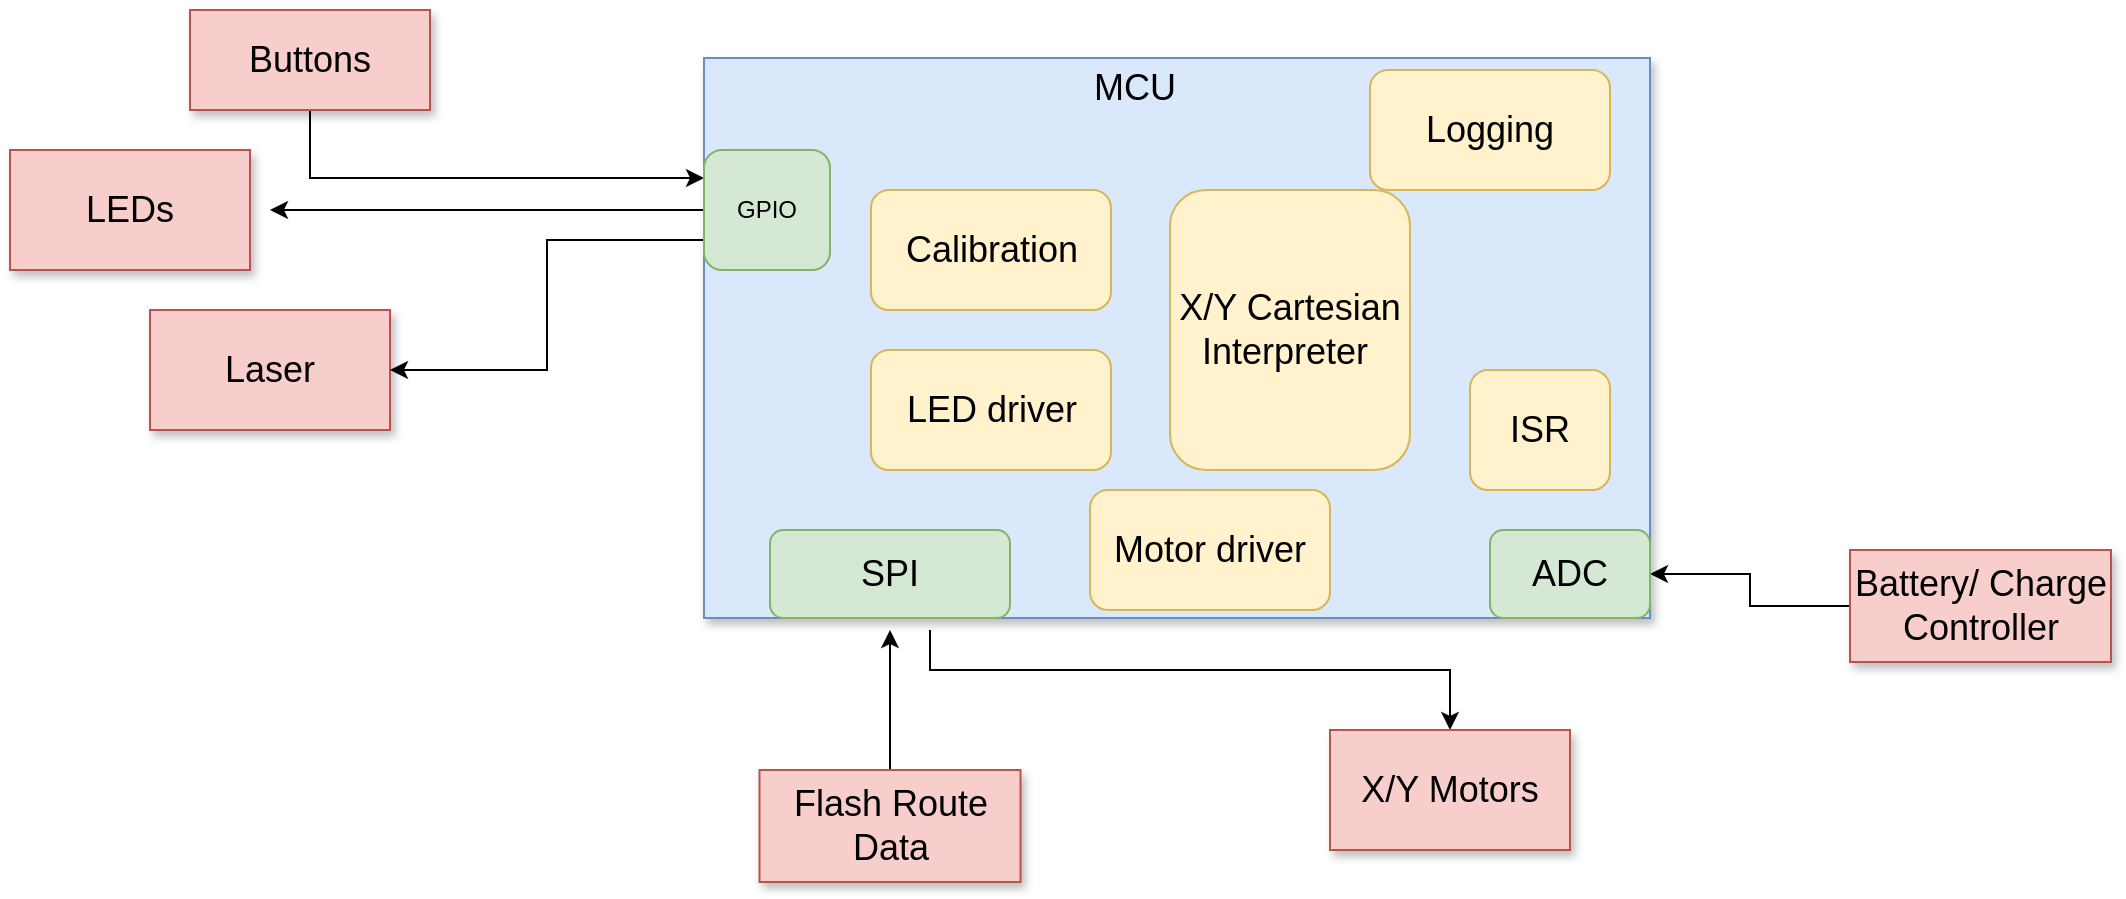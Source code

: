 <mxfile version="17.2.4" type="github">
  <diagram name="Page-1" id="90a13364-a465-7bf4-72fc-28e22215d7a0">
    <mxGraphModel dx="1420" dy="1264" grid="1" gridSize="10" guides="1" tooltips="1" connect="1" arrows="1" fold="1" page="1" pageScale="1.5" pageWidth="1169" pageHeight="826" background="none" math="0" shadow="0">
      <root>
        <mxCell id="0" style=";html=1;" />
        <mxCell id="1" style=";html=1;" parent="0" />
        <mxCell id="kj1jv1ur1D2rAsrjyDlE-23" style="edgeStyle=orthogonalEdgeStyle;rounded=0;orthogonalLoop=1;jettySize=auto;html=1;entryX=0.5;entryY=0;entryDx=0;entryDy=0;fontSize=18;strokeColor=default;" edge="1" parent="1" target="3a17f1ce550125da-5">
          <mxGeometry relative="1" as="geometry">
            <mxPoint x="900" y="740" as="sourcePoint" />
            <Array as="points">
              <mxPoint x="900" y="760" />
              <mxPoint x="1160" y="760" />
            </Array>
          </mxGeometry>
        </mxCell>
        <mxCell id="3a17f1ce550125da-2" value="" style="whiteSpace=wrap;html=1;shadow=1;fontSize=18;fillColor=#dae8fc;strokeColor=#6c8ebf;" parent="1" vertex="1">
          <mxGeometry x="787" y="454" width="473" height="280" as="geometry" />
        </mxCell>
        <mxCell id="3a17f1ce550125da-4" value="Laser" style="whiteSpace=wrap;html=1;shadow=1;fontSize=18;fillColor=#f8cecc;strokeColor=#b85450;" parent="1" vertex="1">
          <mxGeometry x="510" y="580" width="120" height="60" as="geometry" />
        </mxCell>
        <mxCell id="3a17f1ce550125da-5" value="X/Y Motors" style="whiteSpace=wrap;html=1;shadow=1;fontSize=18;fillColor=#f8cecc;strokeColor=#b85450;" parent="1" vertex="1">
          <mxGeometry x="1100" y="790" width="120" height="60" as="geometry" />
        </mxCell>
        <mxCell id="3a17f1ce550125da-6" value="LEDs" style="whiteSpace=wrap;html=1;shadow=1;fontSize=18;fillColor=#f8cecc;strokeColor=#b85450;" parent="1" vertex="1">
          <mxGeometry x="440" y="500" width="120" height="60" as="geometry" />
        </mxCell>
        <mxCell id="3a17f1ce550125da-20" style="edgeStyle=elbowEdgeStyle;rounded=0;html=1;startArrow=none;startFill=0;jettySize=auto;orthogonalLoop=1;fontSize=18;elbow=vertical;strokeColor=default;" parent="1" source="t3vODOe9pIlOg7hjB-0y-4" target="3a17f1ce550125da-2" edge="1">
          <mxGeometry relative="1" as="geometry">
            <Array as="points">
              <mxPoint x="757" y="514" />
            </Array>
            <mxPoint x="650" y="510" as="sourcePoint" />
          </mxGeometry>
        </mxCell>
        <mxCell id="kj1jv1ur1D2rAsrjyDlE-29" style="edgeStyle=orthogonalEdgeStyle;rounded=0;orthogonalLoop=1;jettySize=auto;html=1;exitX=0;exitY=0.5;exitDx=0;exitDy=0;entryX=1;entryY=0.5;entryDx=0;entryDy=0;fontSize=18;strokeColor=default;" edge="1" parent="1" source="3a17f1ce550125da-10" target="kj1jv1ur1D2rAsrjyDlE-27">
          <mxGeometry relative="1" as="geometry" />
        </mxCell>
        <mxCell id="3a17f1ce550125da-10" value="Battery/ Charge Controller" style="whiteSpace=wrap;html=1;shadow=1;fontSize=18;fillColor=#f8cecc;strokeColor=#b85450;" parent="1" vertex="1">
          <mxGeometry x="1360" y="700" width="130.5" height="56" as="geometry" />
        </mxCell>
        <mxCell id="kj1jv1ur1D2rAsrjyDlE-8" style="edgeStyle=orthogonalEdgeStyle;rounded=0;orthogonalLoop=1;jettySize=auto;html=1;exitX=0.5;exitY=0;exitDx=0;exitDy=0;fontSize=18;" edge="1" parent="1" source="t3vODOe9pIlOg7hjB-0y-11">
          <mxGeometry relative="1" as="geometry">
            <mxPoint x="880" y="740" as="targetPoint" />
          </mxGeometry>
        </mxCell>
        <mxCell id="t3vODOe9pIlOg7hjB-0y-11" value="Flash Route Data" style="whiteSpace=wrap;html=1;shadow=1;fontSize=18;fillColor=#f8cecc;strokeColor=#b85450;" parent="1" vertex="1">
          <mxGeometry x="814.75" y="810" width="130.5" height="56" as="geometry" />
        </mxCell>
        <mxCell id="t3vODOe9pIlOg7hjB-0y-4" value="Buttons" style="whiteSpace=wrap;html=1;shadow=1;fontSize=18;fillColor=#f8cecc;strokeColor=#b85450;" parent="1" vertex="1">
          <mxGeometry x="530" y="430" width="120" height="50" as="geometry" />
        </mxCell>
        <mxCell id="kj1jv1ur1D2rAsrjyDlE-24" style="edgeStyle=orthogonalEdgeStyle;rounded=0;orthogonalLoop=1;jettySize=auto;html=1;exitX=0;exitY=0.5;exitDx=0;exitDy=0;fontSize=18;strokeColor=default;" edge="1" parent="1" source="kj1jv1ur1D2rAsrjyDlE-2">
          <mxGeometry relative="1" as="geometry">
            <mxPoint x="570" y="530" as="targetPoint" />
          </mxGeometry>
        </mxCell>
        <mxCell id="kj1jv1ur1D2rAsrjyDlE-26" style="edgeStyle=orthogonalEdgeStyle;rounded=0;orthogonalLoop=1;jettySize=auto;html=1;exitX=0;exitY=0.75;exitDx=0;exitDy=0;entryX=1;entryY=0.5;entryDx=0;entryDy=0;fontSize=18;strokeColor=default;" edge="1" parent="1" source="kj1jv1ur1D2rAsrjyDlE-2" target="3a17f1ce550125da-4">
          <mxGeometry relative="1" as="geometry" />
        </mxCell>
        <mxCell id="kj1jv1ur1D2rAsrjyDlE-2" value="GPIO" style="rounded=1;whiteSpace=wrap;html=1;fillColor=#d5e8d4;strokeColor=#82b366;" vertex="1" parent="1">
          <mxGeometry x="787" y="500" width="63" height="60" as="geometry" />
        </mxCell>
        <mxCell id="kj1jv1ur1D2rAsrjyDlE-3" value="MCU" style="text;html=1;strokeColor=none;fillColor=none;align=center;verticalAlign=middle;whiteSpace=wrap;rounded=0;fontSize=18;" vertex="1" parent="1">
          <mxGeometry x="930" y="454" width="144.75" height="30" as="geometry" />
        </mxCell>
        <mxCell id="kj1jv1ur1D2rAsrjyDlE-7" value="SPI" style="rounded=1;whiteSpace=wrap;html=1;fontSize=18;fillColor=#d5e8d4;strokeColor=#82b366;" vertex="1" parent="1">
          <mxGeometry x="820" y="690" width="120" height="44" as="geometry" />
        </mxCell>
        <mxCell id="kj1jv1ur1D2rAsrjyDlE-17" value="Calibration" style="rounded=1;whiteSpace=wrap;html=1;fontSize=18;fillColor=#fff2cc;strokeColor=#d6b656;" vertex="1" parent="1">
          <mxGeometry x="870.5" y="520" width="120" height="60" as="geometry" />
        </mxCell>
        <mxCell id="kj1jv1ur1D2rAsrjyDlE-18" value="LED driver" style="rounded=1;whiteSpace=wrap;html=1;fontSize=18;fillColor=#fff2cc;strokeColor=#d6b656;" vertex="1" parent="1">
          <mxGeometry x="870.5" y="600" width="120" height="60" as="geometry" />
        </mxCell>
        <mxCell id="kj1jv1ur1D2rAsrjyDlE-19" value="X/Y Cartesian Interpreter&amp;nbsp;" style="rounded=1;whiteSpace=wrap;html=1;fontSize=18;fillColor=#fff2cc;strokeColor=#d6b656;" vertex="1" parent="1">
          <mxGeometry x="1020" y="520" width="120" height="140" as="geometry" />
        </mxCell>
        <mxCell id="kj1jv1ur1D2rAsrjyDlE-21" value="Motor driver" style="rounded=1;whiteSpace=wrap;html=1;fontSize=18;fillColor=#fff2cc;strokeColor=#d6b656;" vertex="1" parent="1">
          <mxGeometry x="980" y="670" width="120" height="60" as="geometry" />
        </mxCell>
        <mxCell id="kj1jv1ur1D2rAsrjyDlE-22" value="Logging" style="rounded=1;whiteSpace=wrap;html=1;fontSize=18;fillColor=#fff2cc;strokeColor=#d6b656;" vertex="1" parent="1">
          <mxGeometry x="1120" y="460" width="120" height="60" as="geometry" />
        </mxCell>
        <mxCell id="kj1jv1ur1D2rAsrjyDlE-27" value="ADC" style="rounded=1;whiteSpace=wrap;html=1;fontSize=18;fillColor=#d5e8d4;strokeColor=#82b366;" vertex="1" parent="1">
          <mxGeometry x="1180" y="690" width="80" height="44" as="geometry" />
        </mxCell>
        <mxCell id="kj1jv1ur1D2rAsrjyDlE-30" value="ISR" style="rounded=1;whiteSpace=wrap;html=1;fontSize=18;fillColor=#fff2cc;strokeColor=#d6b656;" vertex="1" parent="1">
          <mxGeometry x="1170" y="610" width="70" height="60" as="geometry" />
        </mxCell>
      </root>
    </mxGraphModel>
  </diagram>
</mxfile>
